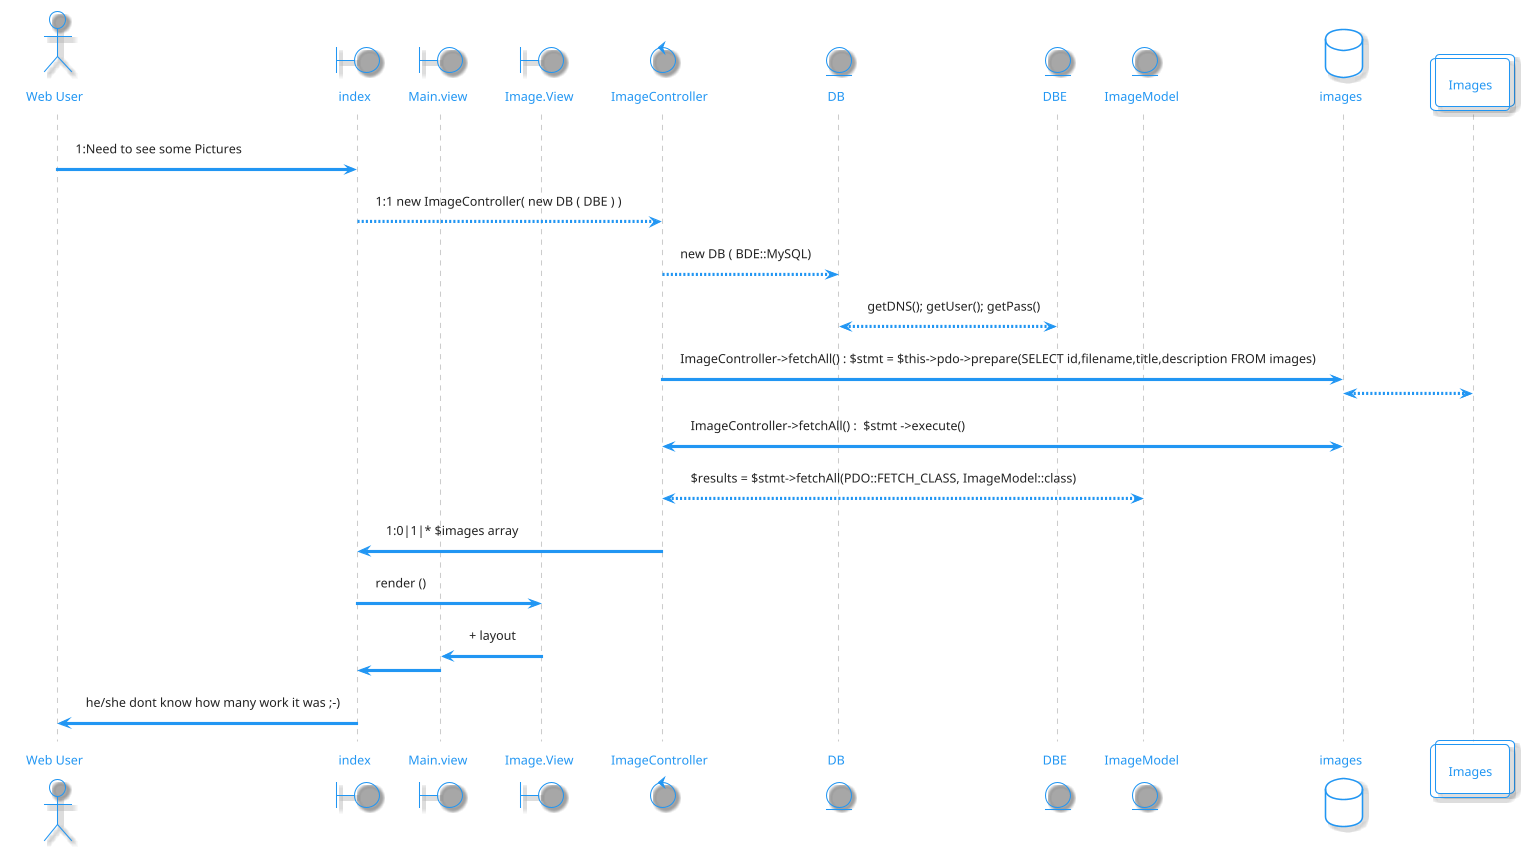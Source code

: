 @startuml
!theme materia-outline
actor "Web User" as WU
boundary "index" as i
boundary "Main.view" as Mv
boundary "Image.View" as IV
control "ImageController" as IC
entity DB
entity DBE
entity ImageModel
database images
collections Images
WU -> i: 1:Need to see some Pictures

i --> IC: 1:1 new ImageController( new DB ( DBE ) ) 

IC --> DB : new DB ( BDE::MySQL)

DBE <--> DB: getDNS(); getUser(); getPass()

IC -> images: ImageController->fetchAll() : $stmt = $this->pdo->prepare(SELECT id,filename,title,description FROM images)

images <-->Images:

images <-> IC: ImageController->fetchAll() :  $stmt ->execute() 

IC <--> ImageModel : $results = $stmt->fetchAll(PDO::FETCH_CLASS, ImageModel::class)

IC -> i : 1:0|1|* $images array

i -> IV: render ()

IV -> Mv: + layout

Mv -> i

i -> WU: he/she dont know how many work it was ;-)
@enduml